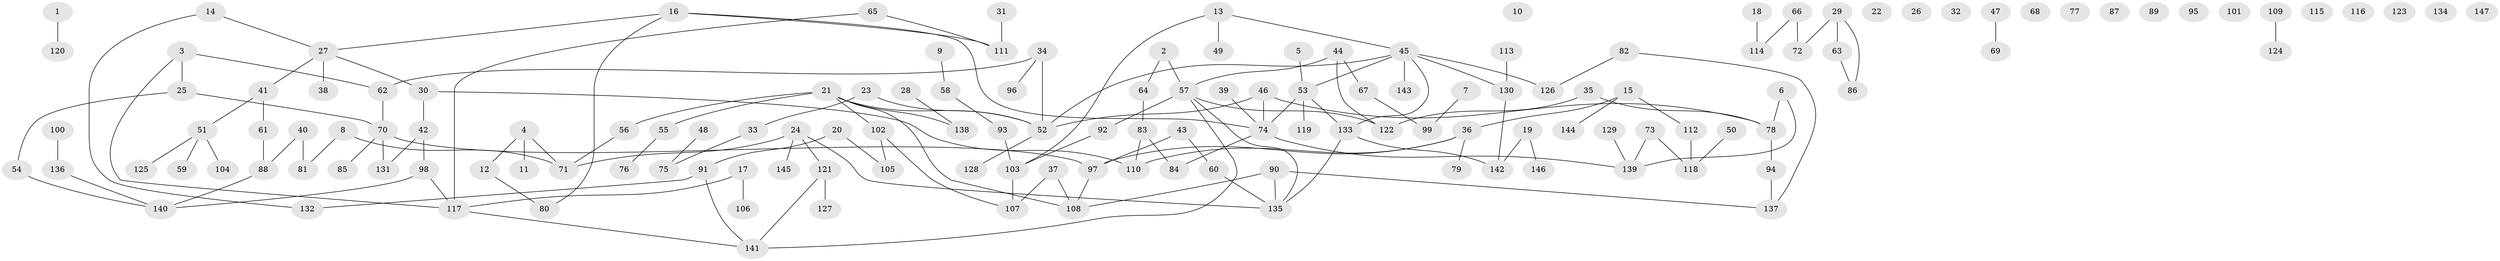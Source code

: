 // coarse degree distribution, {0: 0.1619047619047619, 2: 0.2857142857142857, 6: 0.047619047619047616, 1: 0.23809523809523808, 5: 0.01904761904761905, 4: 0.09523809523809523, 3: 0.11428571428571428, 7: 0.01904761904761905, 9: 0.009523809523809525, 8: 0.009523809523809525}
// Generated by graph-tools (version 1.1) at 2025/41/03/06/25 10:41:21]
// undirected, 147 vertices, 159 edges
graph export_dot {
graph [start="1"]
  node [color=gray90,style=filled];
  1;
  2;
  3;
  4;
  5;
  6;
  7;
  8;
  9;
  10;
  11;
  12;
  13;
  14;
  15;
  16;
  17;
  18;
  19;
  20;
  21;
  22;
  23;
  24;
  25;
  26;
  27;
  28;
  29;
  30;
  31;
  32;
  33;
  34;
  35;
  36;
  37;
  38;
  39;
  40;
  41;
  42;
  43;
  44;
  45;
  46;
  47;
  48;
  49;
  50;
  51;
  52;
  53;
  54;
  55;
  56;
  57;
  58;
  59;
  60;
  61;
  62;
  63;
  64;
  65;
  66;
  67;
  68;
  69;
  70;
  71;
  72;
  73;
  74;
  75;
  76;
  77;
  78;
  79;
  80;
  81;
  82;
  83;
  84;
  85;
  86;
  87;
  88;
  89;
  90;
  91;
  92;
  93;
  94;
  95;
  96;
  97;
  98;
  99;
  100;
  101;
  102;
  103;
  104;
  105;
  106;
  107;
  108;
  109;
  110;
  111;
  112;
  113;
  114;
  115;
  116;
  117;
  118;
  119;
  120;
  121;
  122;
  123;
  124;
  125;
  126;
  127;
  128;
  129;
  130;
  131;
  132;
  133;
  134;
  135;
  136;
  137;
  138;
  139;
  140;
  141;
  142;
  143;
  144;
  145;
  146;
  147;
  1 -- 120;
  2 -- 57;
  2 -- 64;
  3 -- 25;
  3 -- 62;
  3 -- 117;
  4 -- 11;
  4 -- 12;
  4 -- 71;
  5 -- 53;
  6 -- 78;
  6 -- 139;
  7 -- 99;
  8 -- 71;
  8 -- 81;
  9 -- 58;
  12 -- 80;
  13 -- 45;
  13 -- 49;
  13 -- 103;
  14 -- 27;
  14 -- 132;
  15 -- 36;
  15 -- 112;
  15 -- 144;
  16 -- 27;
  16 -- 74;
  16 -- 80;
  16 -- 111;
  17 -- 106;
  17 -- 117;
  18 -- 114;
  19 -- 142;
  19 -- 146;
  20 -- 91;
  20 -- 105;
  21 -- 52;
  21 -- 55;
  21 -- 56;
  21 -- 102;
  21 -- 108;
  21 -- 138;
  23 -- 33;
  23 -- 52;
  24 -- 71;
  24 -- 121;
  24 -- 135;
  24 -- 145;
  25 -- 54;
  25 -- 70;
  27 -- 30;
  27 -- 38;
  27 -- 41;
  28 -- 138;
  29 -- 63;
  29 -- 72;
  29 -- 86;
  30 -- 42;
  30 -- 110;
  31 -- 111;
  33 -- 75;
  34 -- 52;
  34 -- 62;
  34 -- 96;
  35 -- 78;
  35 -- 122;
  36 -- 79;
  36 -- 97;
  36 -- 110;
  37 -- 107;
  37 -- 108;
  39 -- 74;
  40 -- 81;
  40 -- 88;
  41 -- 51;
  41 -- 61;
  42 -- 98;
  42 -- 131;
  43 -- 60;
  43 -- 97;
  44 -- 57;
  44 -- 67;
  44 -- 122;
  45 -- 52;
  45 -- 53;
  45 -- 126;
  45 -- 130;
  45 -- 133;
  45 -- 143;
  46 -- 52;
  46 -- 74;
  46 -- 78;
  47 -- 69;
  48 -- 75;
  50 -- 118;
  51 -- 59;
  51 -- 104;
  51 -- 125;
  52 -- 128;
  53 -- 74;
  53 -- 119;
  53 -- 133;
  54 -- 140;
  55 -- 76;
  56 -- 71;
  57 -- 92;
  57 -- 122;
  57 -- 135;
  57 -- 141;
  58 -- 93;
  60 -- 135;
  61 -- 88;
  62 -- 70;
  63 -- 86;
  64 -- 83;
  65 -- 111;
  65 -- 117;
  66 -- 72;
  66 -- 114;
  67 -- 99;
  70 -- 85;
  70 -- 97;
  70 -- 131;
  73 -- 118;
  73 -- 139;
  74 -- 84;
  74 -- 139;
  78 -- 94;
  82 -- 126;
  82 -- 137;
  83 -- 84;
  83 -- 110;
  88 -- 140;
  90 -- 108;
  90 -- 135;
  90 -- 137;
  91 -- 132;
  91 -- 141;
  92 -- 103;
  93 -- 103;
  94 -- 137;
  97 -- 108;
  98 -- 117;
  98 -- 140;
  100 -- 136;
  102 -- 105;
  102 -- 107;
  103 -- 107;
  109 -- 124;
  112 -- 118;
  113 -- 130;
  117 -- 141;
  121 -- 127;
  121 -- 141;
  129 -- 139;
  130 -- 142;
  133 -- 135;
  133 -- 142;
  136 -- 140;
}
